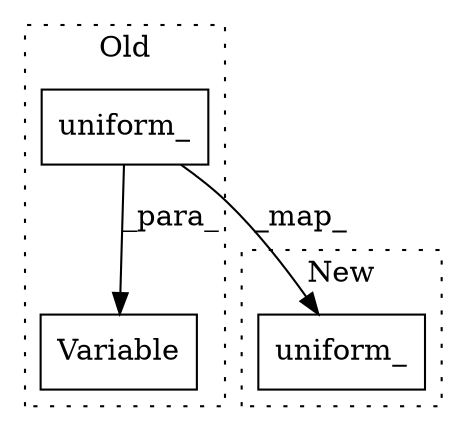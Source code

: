 digraph G {
subgraph cluster0 {
1 [label="uniform_" a="32" s="728" l="10" shape="box"];
3 [label="Variable" a="32" s="692,738" l="9,1" shape="box"];
label = "Old";
style="dotted";
}
subgraph cluster1 {
2 [label="uniform_" a="32" s="657" l="10" shape="box"];
label = "New";
style="dotted";
}
1 -> 3 [label="_para_"];
1 -> 2 [label="_map_"];
}